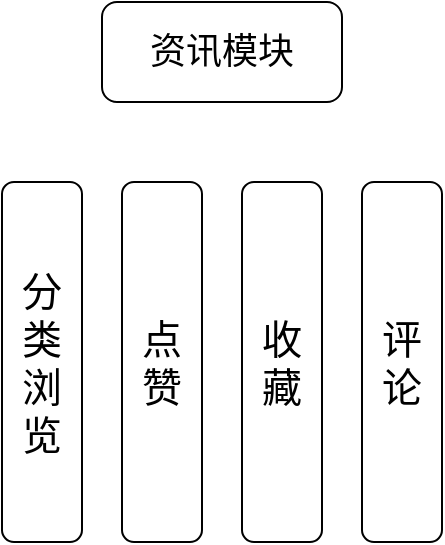 <mxfile version="16.2.7" type="github"><diagram id="qa1JAgH23Y4i_oLpmU9l" name="Page-1"><mxGraphModel dx="1082" dy="610" grid="1" gridSize="10" guides="1" tooltips="1" connect="1" arrows="1" fold="1" page="1" pageScale="1" pageWidth="827" pageHeight="1169" math="0" shadow="0"><root><mxCell id="0"/><mxCell id="1" parent="0"/><mxCell id="FQSFoisFhMKJ2Vj2ee0t-2" value="资讯模块" style="rounded=1;whiteSpace=wrap;html=1;fontSize=18;" vertex="1" parent="1"><mxGeometry x="140" y="110" width="120" height="50" as="geometry"/></mxCell><mxCell id="FQSFoisFhMKJ2Vj2ee0t-3" value="分类浏览" style="rounded=1;whiteSpace=wrap;html=1;fontSize=20;" vertex="1" parent="1"><mxGeometry x="90" y="200" width="40" height="180" as="geometry"/></mxCell><mxCell id="FQSFoisFhMKJ2Vj2ee0t-5" value="点赞" style="rounded=1;whiteSpace=wrap;html=1;fontSize=20;" vertex="1" parent="1"><mxGeometry x="150" y="200" width="40" height="180" as="geometry"/></mxCell><mxCell id="FQSFoisFhMKJ2Vj2ee0t-6" value="收藏" style="rounded=1;whiteSpace=wrap;html=1;fontSize=20;" vertex="1" parent="1"><mxGeometry x="210" y="200" width="40" height="180" as="geometry"/></mxCell><mxCell id="FQSFoisFhMKJ2Vj2ee0t-7" value="评论" style="rounded=1;whiteSpace=wrap;html=1;fontSize=20;" vertex="1" parent="1"><mxGeometry x="270" y="200" width="40" height="180" as="geometry"/></mxCell></root></mxGraphModel></diagram></mxfile>